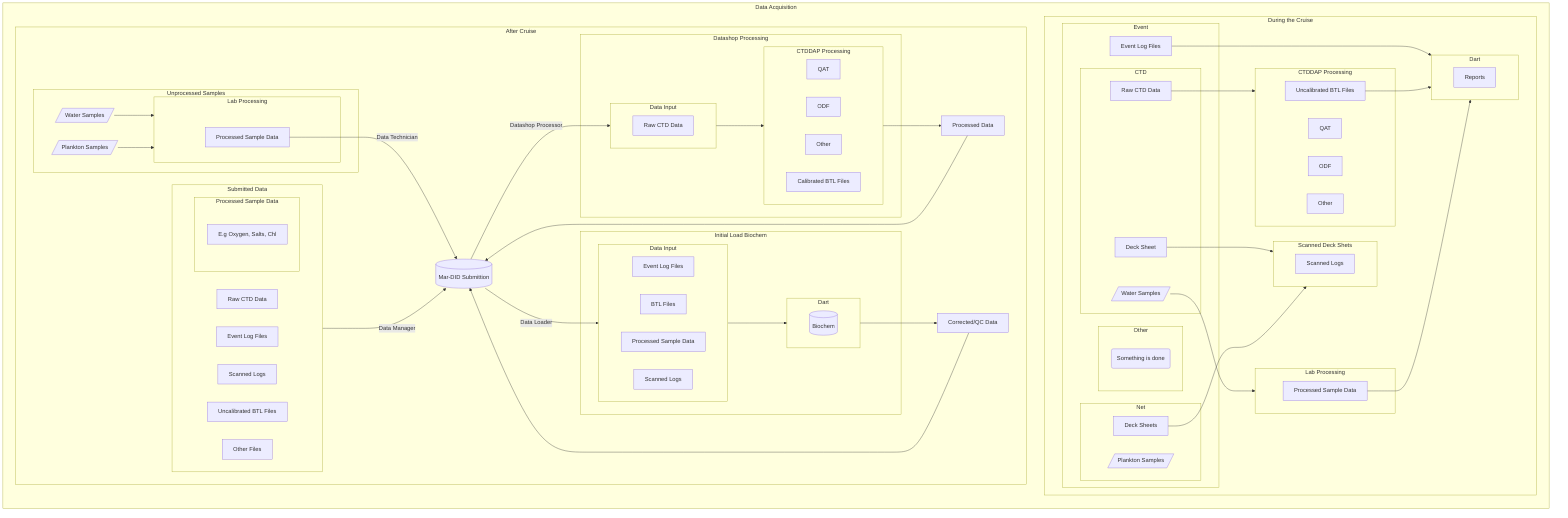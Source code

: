 flowchart RL

subgraph DataAcquisition[Data Acquisition]
    subgraph DuringCruise[During the Cruise]
        subgraph Event[Event]
            EventLog[Event Log Files]

            subgraph CTDEvent[CTD]
                Raw_CTD_Data[Raw CTD Data]
                Raw_CTD_DeckSheet[Deck Sheet]
                Raw_CTD_Samples[/Water Samples/]
            end

            subgraph NetEvent[Net]
                Raw_Net_Samples[/Plankton Samples/]
                Raw_Net_DeckSheet[Deck Sheets]
            end

            subgraph OtherEvent[Other]
                oe_something(Something is done)
            end
        end

        subgraph UC_BTL_Processing[CTDDAP Processing]
            UC_BTL[Uncalibrated BTL Files]
            UC_QAT[QAT]
            UC_ODF[ODF]
            UC_Other[Other]
        end

        subgraph WS_SampleProcessing[Lab Processing]
            WS_Data[Processed Sample Data]
        end

        subgraph Scanning[Scanned Deck Shets]
            Scanned[Scanned Logs]
        end

        subgraph DC_Dart[Dart]
            DC_Dart_CompiledData[Reports]
        end

        Raw_CTD_Data --> UC_BTL_Processing
        Raw_CTD_Samples --> WS_SampleProcessing

        EventLog --> DC_Dart
        UC_BTL --> DC_Dart
        WS_Data --> DC_Dart

        Raw_CTD_DeckSheet --> Scanning
        Raw_Net_DeckSheet --> Scanning

    end

    subgraph AfterCruise[After Cruise]
        packaged -- Data Manager -->submission[(Mar-DID Submittion)]

        submission -- Data Loader --> AC_Data_In
        submission -- Datashop Processor --> AC_UP_CTD_Data

        subgraph packaged[Submitted Data]
            CTD_Data[Raw CTD Data]
            Event_Logs[Event Log Files]
            Scanned_logs[Scanned Logs]
            subgraph processed_samples[Processed Sample Data]
                Data[E.g Oxygen, Salts, Chl]
            end
            Uncalibrated_BTL[Uncalibrated BTL Files]
            Uncalibrated_Other[Other Files]
        end

        subgraph Cal_BTL_Processing[Datashop Processing]
            subgraph AC_UP_CTD_Data[Data Input]
                AC_Data[Raw CTD Data]
            end

            subgraph AC_CTD_Processing[CTDDAP Processing]
                Cal_QAT[QAT]
                Cal_ODF[ODF]
                Cal_Other[Other]
                Cal_BTL[Calibrated BTL Files]
            end
            AC_UP_CTD_Data --> AC_CTD_Processing
        end
        AC_CTD_Processing --> ProcessedData[Processed Data] --> submission

        subgraph AC_Init_Biochem_Load[Initial Load Biochem]
            subgraph AC_Data_In[Data Input]
                AC_EventLog[Event Log Files]
                AC_P_CTD_Data[BTL Files]
                AC_Samples[Processed Sample Data]
                AC_Scanned_Logs[Scanned Logs]
            end

            subgraph AC_Dart[Dart]
                AC_Dart_CompiledData[(Biochem)]
            end
            AC_Data_In --> AC_Dart
        end
        AC_Dart --> CorrectData[Corrected/QC Data] --> submission

        subgraph Unprocessed_samples[Unprocessed Samples]
            AC_WaterSamples[/Water Samples/] --> LWS_SampleProcessing
            AC_NetSamples[/Plankton Samples/] --> LWS_SampleProcessing

            subgraph LWS_SampleProcessing[Lab Processing]
                LWS_Data["Processed Sample Data"]
            end
        end
        LWS_Data -- Data Technician --> submission
    end
end